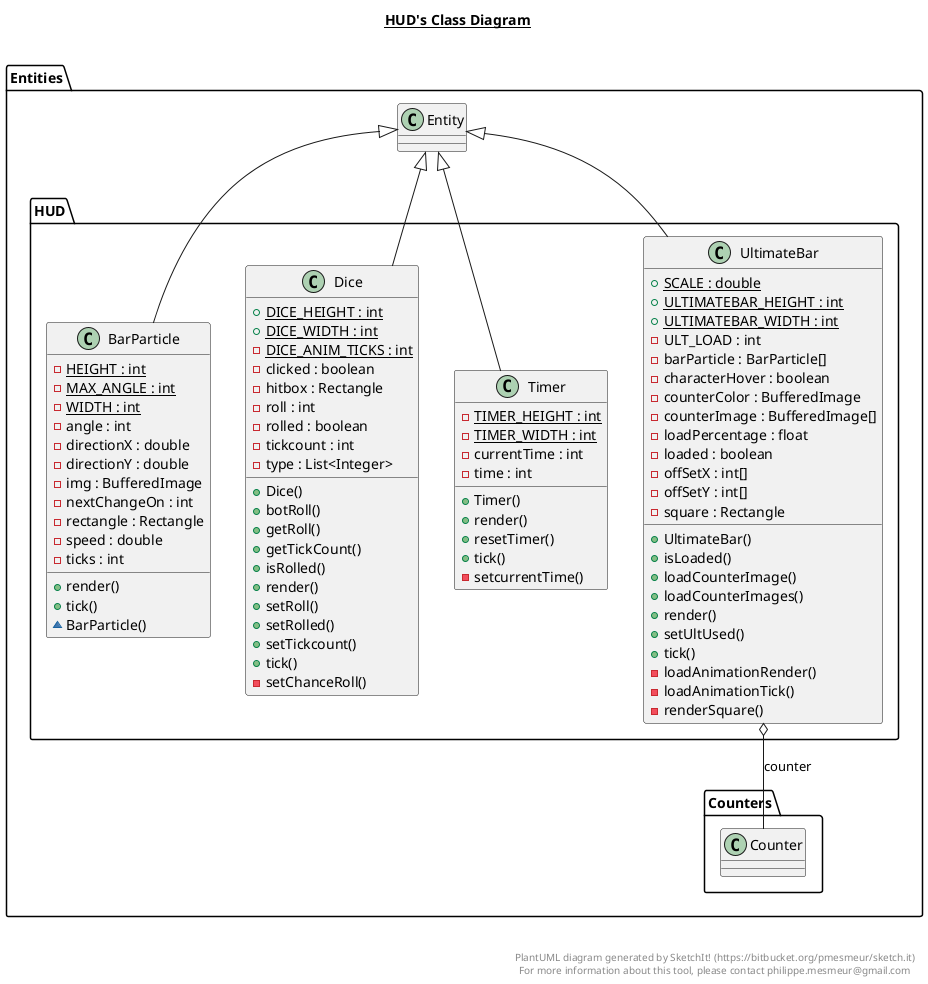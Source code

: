@startuml

title __HUD's Class Diagram__\n

  namespace Entities {
    namespace HUD {
      class Entities.HUD.BarParticle {
          {static} - HEIGHT : int
          {static} - MAX_ANGLE : int
          {static} - WIDTH : int
          - angle : int
          - directionX : double
          - directionY : double
          - img : BufferedImage
          - nextChangeOn : int
          - rectangle : Rectangle
          - speed : double
          - ticks : int
          + render()
          + tick()
          ~ BarParticle()
      }
    }
  }
  

  namespace Entities {
    namespace HUD {
      class Entities.HUD.Dice {
          {static} + DICE_HEIGHT : int
          {static} + DICE_WIDTH : int
          {static} - DICE_ANIM_TICKS : int
          - clicked : boolean
          - hitbox : Rectangle
          - roll : int
          - rolled : boolean
          - tickcount : int
          - type : List<Integer>
          + Dice()
          + botRoll()
          + getRoll()
          + getTickCount()
          + isRolled()
          + render()
          + setRoll()
          + setRolled()
          + setTickcount()
          + tick()
          - setChanceRoll()
      }
    }
  }
  

  namespace Entities {
    namespace HUD {
      class Entities.HUD.Timer {
          {static} - TIMER_HEIGHT : int
          {static} - TIMER_WIDTH : int
          - currentTime : int
          - time : int
          + Timer()
          + render()
          + resetTimer()
          + tick()
          - setcurrentTime()
      }
    }
  }
  

  namespace Entities {
    namespace HUD {
      class Entities.HUD.UltimateBar {
          {static} + SCALE : double
          {static} + ULTIMATEBAR_HEIGHT : int
          {static} + ULTIMATEBAR_WIDTH : int
          - ULT_LOAD : int
          - barParticle : BarParticle[]
          - characterHover : boolean
          - counterColor : BufferedImage
          - counterImage : BufferedImage[]
          - loadPercentage : float
          - loaded : boolean
          - offSetX : int[]
          - offSetY : int[]
          - square : Rectangle
          + UltimateBar()
          + isLoaded()
          + loadCounterImage()
          + loadCounterImages()
          + render()
          + setUltUsed()
          + tick()
          - loadAnimationRender()
          - loadAnimationTick()
          - renderSquare()
      }
    }
  }
  

  Entities.HUD.BarParticle -up-|> Entities.Entity
  Entities.HUD.Dice -up-|> Entities.Entity
  Entities.HUD.Timer -up-|> Entities.Entity
  Entities.HUD.UltimateBar -up-|> Entities.Entity
  Entities.HUD.UltimateBar o-- Entities.Counters.Counter : counter


right footer


PlantUML diagram generated by SketchIt! (https://bitbucket.org/pmesmeur/sketch.it)
For more information about this tool, please contact philippe.mesmeur@gmail.com
endfooter

@enduml
